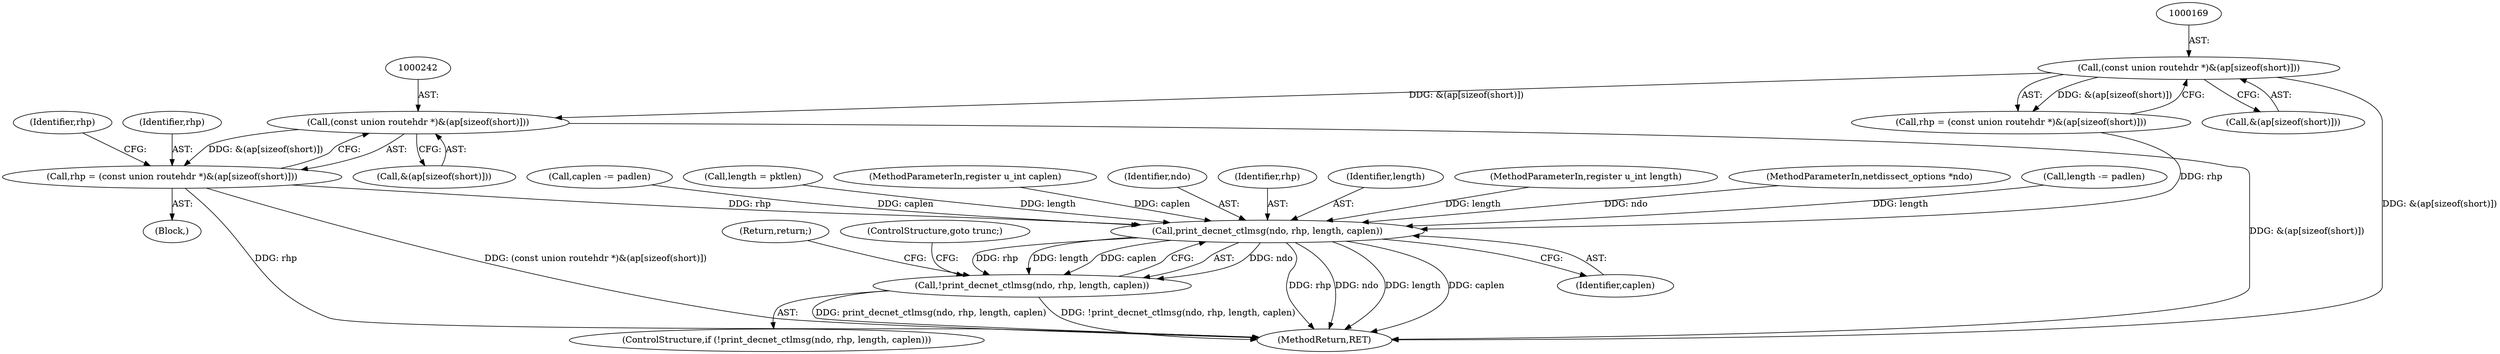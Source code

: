 digraph "0_tcpdump_c6e0531b5def26ecf912e8de6ade86cbdaed3751@pointer" {
"1000241" [label="(Call,(const union routehdr *)&(ap[sizeof(short)]))"];
"1000168" [label="(Call,(const union routehdr *)&(ap[sizeof(short)]))"];
"1000239" [label="(Call,rhp = (const union routehdr *)&(ap[sizeof(short)]))"];
"1000284" [label="(Call,print_decnet_ctlmsg(ndo, rhp, length, caplen))"];
"1000283" [label="(Call,!print_decnet_ctlmsg(ndo, rhp, length, caplen))"];
"1000163" [label="(Call,length = pktlen)"];
"1000106" [label="(MethodParameterIn,register u_int caplen)"];
"1000289" [label="(ControlStructure,goto trunc;)"];
"1000290" [label="(Return,return;)"];
"1000193" [label="(Block,)"];
"1000491" [label="(MethodReturn,RET)"];
"1000240" [label="(Identifier,rhp)"];
"1000285" [label="(Identifier,ndo)"];
"1000286" [label="(Identifier,rhp)"];
"1000241" [label="(Call,(const union routehdr *)&(ap[sizeof(short)]))"];
"1000251" [label="(Identifier,rhp)"];
"1000283" [label="(Call,!print_decnet_ctlmsg(ndo, rhp, length, caplen))"];
"1000287" [label="(Identifier,length)"];
"1000233" [label="(Call,length -= padlen)"];
"1000282" [label="(ControlStructure,if (!print_decnet_ctlmsg(ndo, rhp, length, caplen)))"];
"1000239" [label="(Call,rhp = (const union routehdr *)&(ap[sizeof(short)]))"];
"1000168" [label="(Call,(const union routehdr *)&(ap[sizeof(short)]))"];
"1000284" [label="(Call,print_decnet_ctlmsg(ndo, rhp, length, caplen))"];
"1000105" [label="(MethodParameterIn,register u_int length)"];
"1000288" [label="(Identifier,caplen)"];
"1000103" [label="(MethodParameterIn,netdissect_options *ndo)"];
"1000170" [label="(Call,&(ap[sizeof(short)]))"];
"1000166" [label="(Call,rhp = (const union routehdr *)&(ap[sizeof(short)]))"];
"1000236" [label="(Call,caplen -= padlen)"];
"1000243" [label="(Call,&(ap[sizeof(short)]))"];
"1000241" -> "1000239"  [label="AST: "];
"1000241" -> "1000243"  [label="CFG: "];
"1000242" -> "1000241"  [label="AST: "];
"1000243" -> "1000241"  [label="AST: "];
"1000239" -> "1000241"  [label="CFG: "];
"1000241" -> "1000491"  [label="DDG: &(ap[sizeof(short)])"];
"1000241" -> "1000239"  [label="DDG: &(ap[sizeof(short)])"];
"1000168" -> "1000241"  [label="DDG: &(ap[sizeof(short)])"];
"1000168" -> "1000166"  [label="AST: "];
"1000168" -> "1000170"  [label="CFG: "];
"1000169" -> "1000168"  [label="AST: "];
"1000170" -> "1000168"  [label="AST: "];
"1000166" -> "1000168"  [label="CFG: "];
"1000168" -> "1000491"  [label="DDG: &(ap[sizeof(short)])"];
"1000168" -> "1000166"  [label="DDG: &(ap[sizeof(short)])"];
"1000239" -> "1000193"  [label="AST: "];
"1000240" -> "1000239"  [label="AST: "];
"1000251" -> "1000239"  [label="CFG: "];
"1000239" -> "1000491"  [label="DDG: rhp"];
"1000239" -> "1000491"  [label="DDG: (const union routehdr *)&(ap[sizeof(short)])"];
"1000239" -> "1000284"  [label="DDG: rhp"];
"1000284" -> "1000283"  [label="AST: "];
"1000284" -> "1000288"  [label="CFG: "];
"1000285" -> "1000284"  [label="AST: "];
"1000286" -> "1000284"  [label="AST: "];
"1000287" -> "1000284"  [label="AST: "];
"1000288" -> "1000284"  [label="AST: "];
"1000283" -> "1000284"  [label="CFG: "];
"1000284" -> "1000491"  [label="DDG: rhp"];
"1000284" -> "1000491"  [label="DDG: ndo"];
"1000284" -> "1000491"  [label="DDG: length"];
"1000284" -> "1000491"  [label="DDG: caplen"];
"1000284" -> "1000283"  [label="DDG: ndo"];
"1000284" -> "1000283"  [label="DDG: rhp"];
"1000284" -> "1000283"  [label="DDG: length"];
"1000284" -> "1000283"  [label="DDG: caplen"];
"1000103" -> "1000284"  [label="DDG: ndo"];
"1000166" -> "1000284"  [label="DDG: rhp"];
"1000163" -> "1000284"  [label="DDG: length"];
"1000233" -> "1000284"  [label="DDG: length"];
"1000105" -> "1000284"  [label="DDG: length"];
"1000236" -> "1000284"  [label="DDG: caplen"];
"1000106" -> "1000284"  [label="DDG: caplen"];
"1000283" -> "1000282"  [label="AST: "];
"1000289" -> "1000283"  [label="CFG: "];
"1000290" -> "1000283"  [label="CFG: "];
"1000283" -> "1000491"  [label="DDG: print_decnet_ctlmsg(ndo, rhp, length, caplen)"];
"1000283" -> "1000491"  [label="DDG: !print_decnet_ctlmsg(ndo, rhp, length, caplen)"];
}
